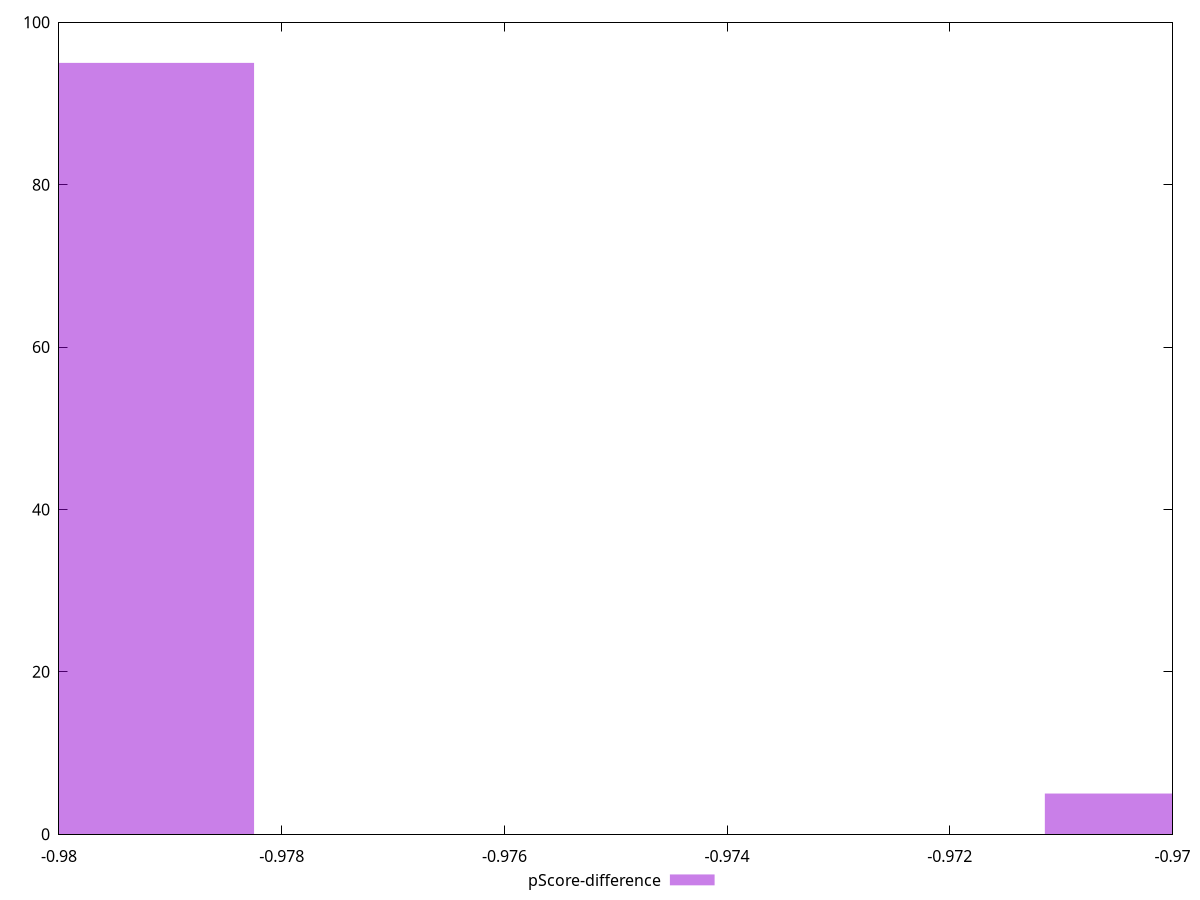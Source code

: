 reset

$pScoreDifference <<EOF
-0.9693710963117207 5
-0.9800235259415198 95
EOF

set key outside below
set boxwidth 0.0035508098765997093
set xrange [-0.98:-0.97]
set yrange [0:100]
set trange [0:100]
set style fill transparent solid 0.5 noborder
set terminal svg size 640, 490 enhanced background rgb 'white'
set output "report_00019_2021-02-10T18-14-37.922Z//total-byte-weight/samples/pages+cached/pScore-difference/histogram.svg"

plot $pScoreDifference title "pScore-difference" with boxes

reset
